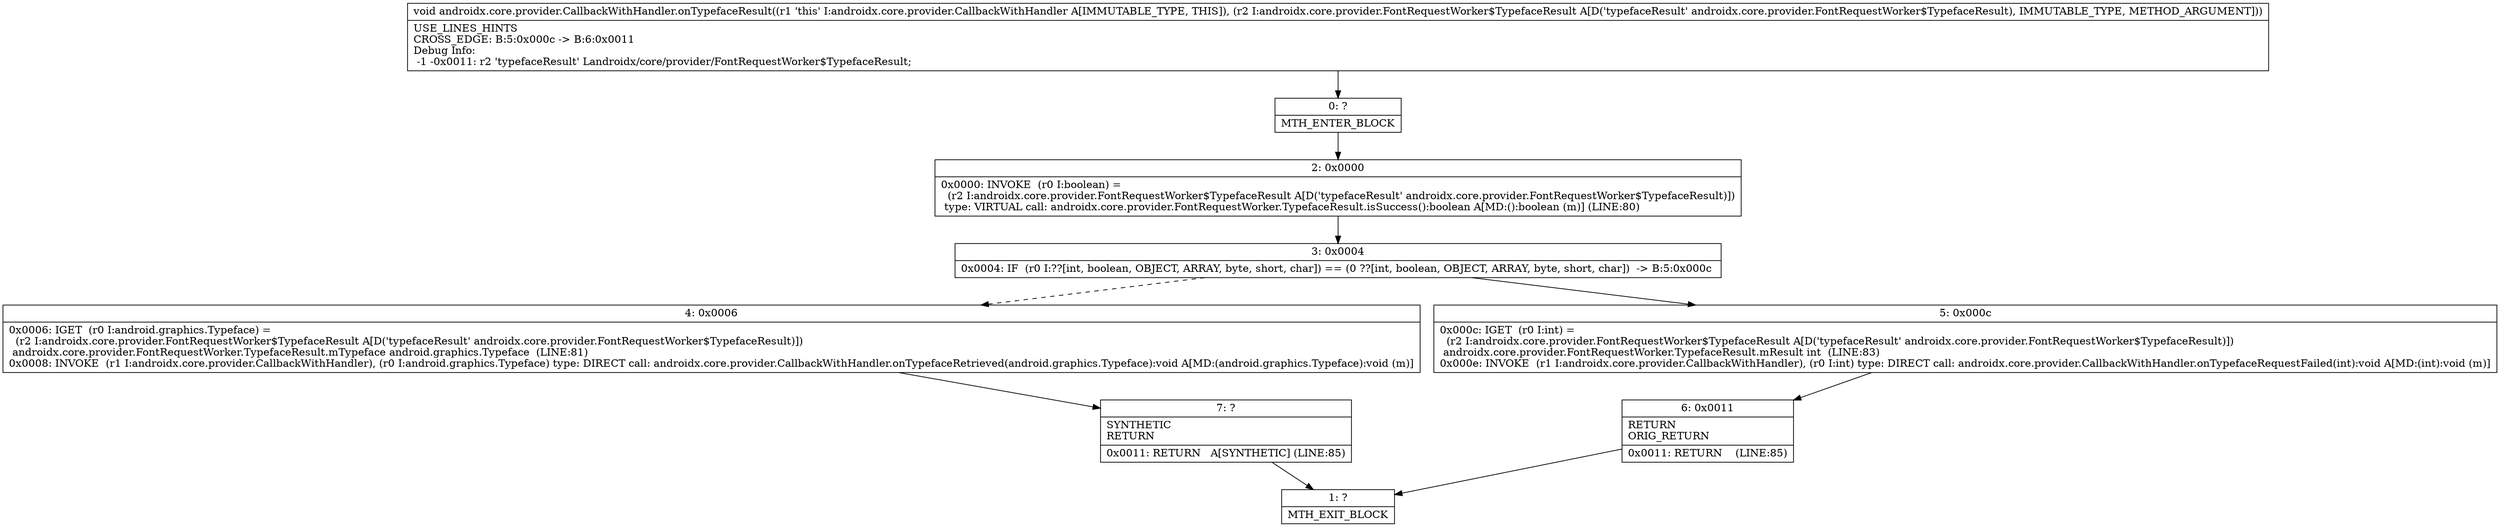 digraph "CFG forandroidx.core.provider.CallbackWithHandler.onTypefaceResult(Landroidx\/core\/provider\/FontRequestWorker$TypefaceResult;)V" {
Node_0 [shape=record,label="{0\:\ ?|MTH_ENTER_BLOCK\l}"];
Node_2 [shape=record,label="{2\:\ 0x0000|0x0000: INVOKE  (r0 I:boolean) = \l  (r2 I:androidx.core.provider.FontRequestWorker$TypefaceResult A[D('typefaceResult' androidx.core.provider.FontRequestWorker$TypefaceResult)])\l type: VIRTUAL call: androidx.core.provider.FontRequestWorker.TypefaceResult.isSuccess():boolean A[MD:():boolean (m)] (LINE:80)\l}"];
Node_3 [shape=record,label="{3\:\ 0x0004|0x0004: IF  (r0 I:??[int, boolean, OBJECT, ARRAY, byte, short, char]) == (0 ??[int, boolean, OBJECT, ARRAY, byte, short, char])  \-\> B:5:0x000c \l}"];
Node_4 [shape=record,label="{4\:\ 0x0006|0x0006: IGET  (r0 I:android.graphics.Typeface) = \l  (r2 I:androidx.core.provider.FontRequestWorker$TypefaceResult A[D('typefaceResult' androidx.core.provider.FontRequestWorker$TypefaceResult)])\l androidx.core.provider.FontRequestWorker.TypefaceResult.mTypeface android.graphics.Typeface  (LINE:81)\l0x0008: INVOKE  (r1 I:androidx.core.provider.CallbackWithHandler), (r0 I:android.graphics.Typeface) type: DIRECT call: androidx.core.provider.CallbackWithHandler.onTypefaceRetrieved(android.graphics.Typeface):void A[MD:(android.graphics.Typeface):void (m)]\l}"];
Node_7 [shape=record,label="{7\:\ ?|SYNTHETIC\lRETURN\l|0x0011: RETURN   A[SYNTHETIC] (LINE:85)\l}"];
Node_1 [shape=record,label="{1\:\ ?|MTH_EXIT_BLOCK\l}"];
Node_5 [shape=record,label="{5\:\ 0x000c|0x000c: IGET  (r0 I:int) = \l  (r2 I:androidx.core.provider.FontRequestWorker$TypefaceResult A[D('typefaceResult' androidx.core.provider.FontRequestWorker$TypefaceResult)])\l androidx.core.provider.FontRequestWorker.TypefaceResult.mResult int  (LINE:83)\l0x000e: INVOKE  (r1 I:androidx.core.provider.CallbackWithHandler), (r0 I:int) type: DIRECT call: androidx.core.provider.CallbackWithHandler.onTypefaceRequestFailed(int):void A[MD:(int):void (m)]\l}"];
Node_6 [shape=record,label="{6\:\ 0x0011|RETURN\lORIG_RETURN\l|0x0011: RETURN    (LINE:85)\l}"];
MethodNode[shape=record,label="{void androidx.core.provider.CallbackWithHandler.onTypefaceResult((r1 'this' I:androidx.core.provider.CallbackWithHandler A[IMMUTABLE_TYPE, THIS]), (r2 I:androidx.core.provider.FontRequestWorker$TypefaceResult A[D('typefaceResult' androidx.core.provider.FontRequestWorker$TypefaceResult), IMMUTABLE_TYPE, METHOD_ARGUMENT]))  | USE_LINES_HINTS\lCROSS_EDGE: B:5:0x000c \-\> B:6:0x0011\lDebug Info:\l  \-1 \-0x0011: r2 'typefaceResult' Landroidx\/core\/provider\/FontRequestWorker$TypefaceResult;\l}"];
MethodNode -> Node_0;Node_0 -> Node_2;
Node_2 -> Node_3;
Node_3 -> Node_4[style=dashed];
Node_3 -> Node_5;
Node_4 -> Node_7;
Node_7 -> Node_1;
Node_5 -> Node_6;
Node_6 -> Node_1;
}

